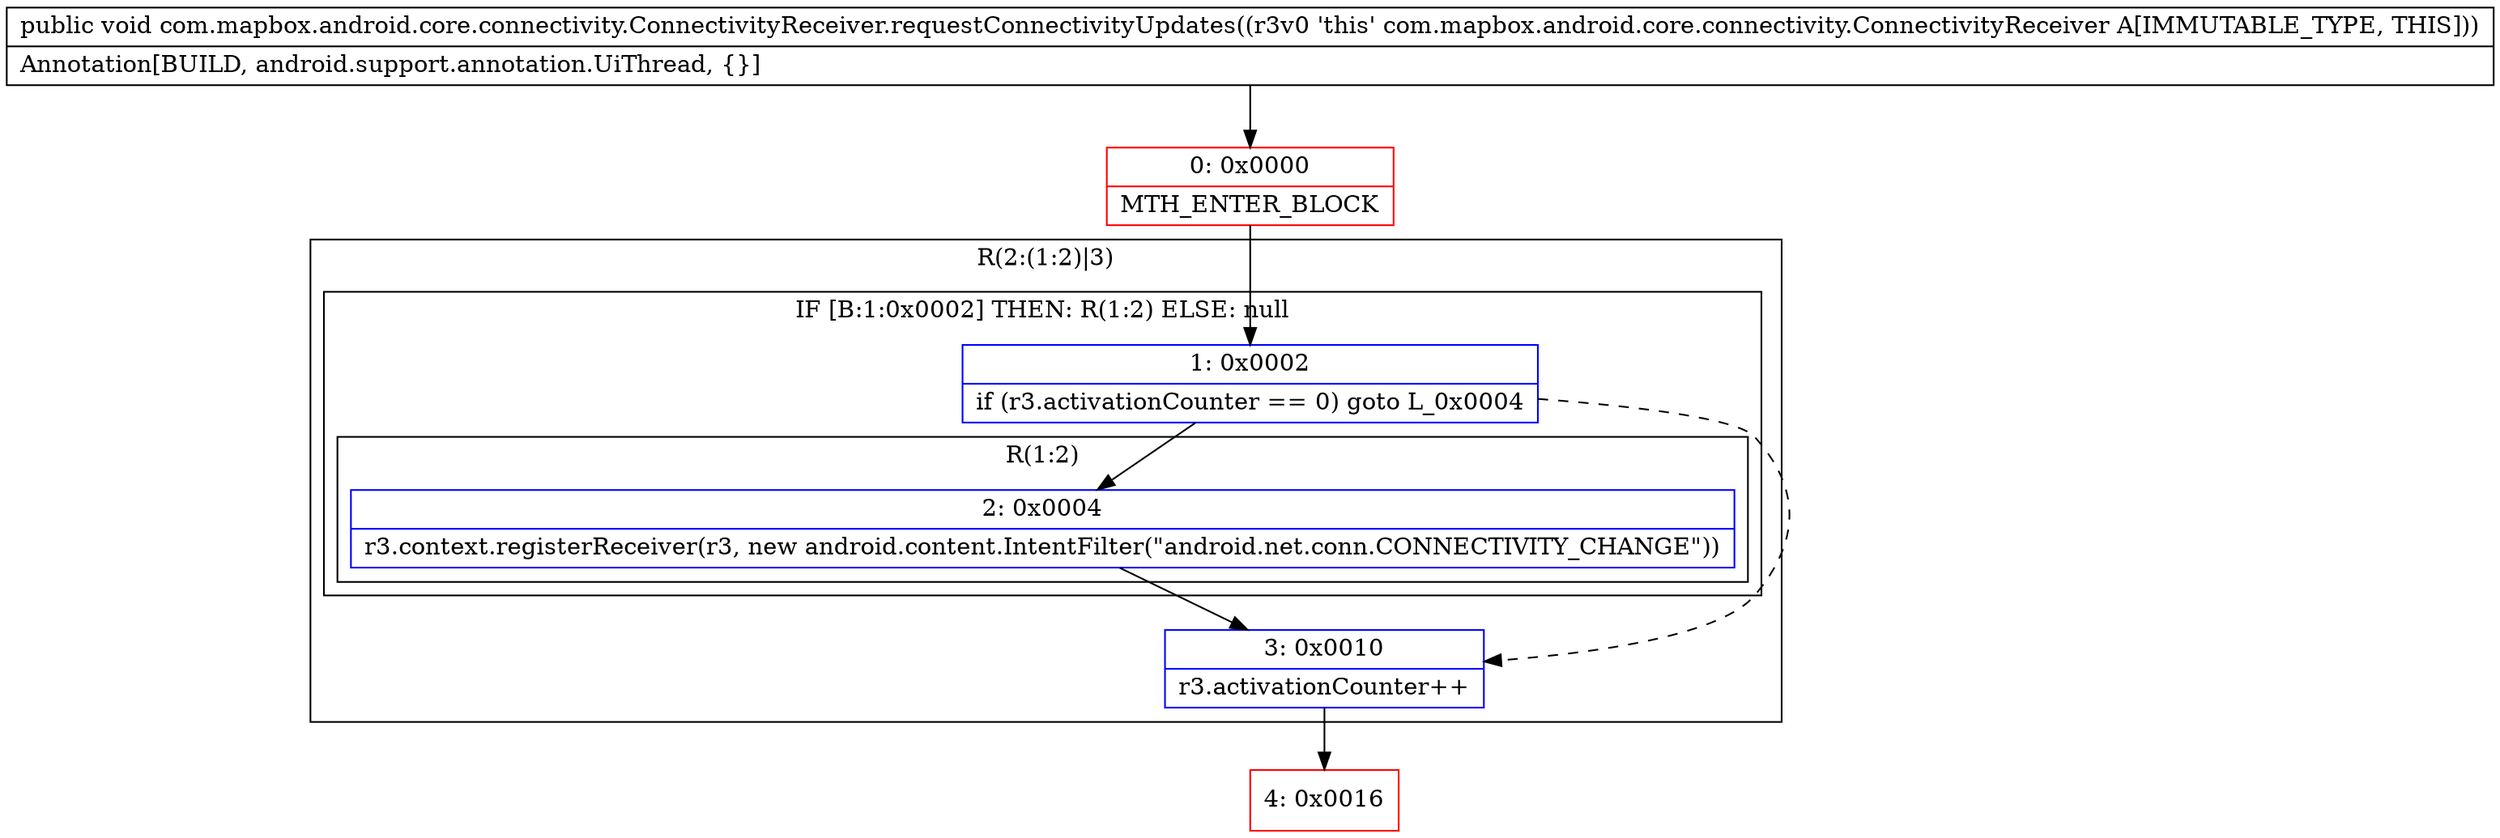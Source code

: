 digraph "CFG forcom.mapbox.android.core.connectivity.ConnectivityReceiver.requestConnectivityUpdates()V" {
subgraph cluster_Region_816023484 {
label = "R(2:(1:2)|3)";
node [shape=record,color=blue];
subgraph cluster_IfRegion_596529947 {
label = "IF [B:1:0x0002] THEN: R(1:2) ELSE: null";
node [shape=record,color=blue];
Node_1 [shape=record,label="{1\:\ 0x0002|if (r3.activationCounter == 0) goto L_0x0004\l}"];
subgraph cluster_Region_1361096907 {
label = "R(1:2)";
node [shape=record,color=blue];
Node_2 [shape=record,label="{2\:\ 0x0004|r3.context.registerReceiver(r3, new android.content.IntentFilter(\"android.net.conn.CONNECTIVITY_CHANGE\"))\l}"];
}
}
Node_3 [shape=record,label="{3\:\ 0x0010|r3.activationCounter++\l}"];
}
Node_0 [shape=record,color=red,label="{0\:\ 0x0000|MTH_ENTER_BLOCK\l}"];
Node_4 [shape=record,color=red,label="{4\:\ 0x0016}"];
MethodNode[shape=record,label="{public void com.mapbox.android.core.connectivity.ConnectivityReceiver.requestConnectivityUpdates((r3v0 'this' com.mapbox.android.core.connectivity.ConnectivityReceiver A[IMMUTABLE_TYPE, THIS]))  | Annotation[BUILD, android.support.annotation.UiThread, \{\}]\l}"];
MethodNode -> Node_0;
Node_1 -> Node_2;
Node_1 -> Node_3[style=dashed];
Node_2 -> Node_3;
Node_3 -> Node_4;
Node_0 -> Node_1;
}

